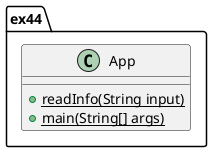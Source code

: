 @startuml
'https://plantuml.com/class-diagram

package ex44{
    class App{
        +{static}readInfo(String input)
        +{static}main(String[] args)
    }
}

@enduml